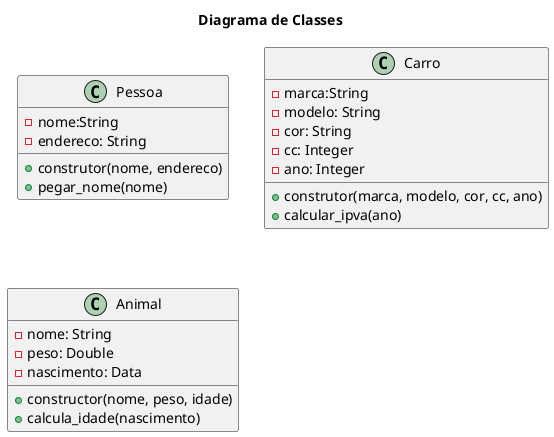 @startuml classe metodo e atributo

title Diagrama de Classes

class Pessoa{
    - nome:String 
    - endereco: String
    + construtor(nome, endereco)
    + pegar_nome(nome)
}

class Carro{
    - marca:String 
    - modelo: String
    - cor: String
    - cc: Integer
    - ano: Integer
    + construtor(marca, modelo, cor, cc, ano)
    + calcular_ipva(ano)
}

class Animal{
    - nome: String
    - peso: Double
    - nascimento: Data
    + constructor(nome, peso, idade)
    + calcula_idade(nascimento)
}

@enduml